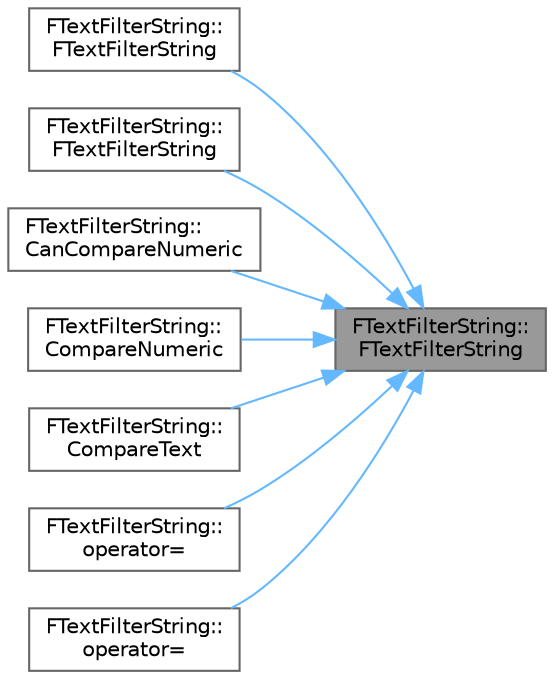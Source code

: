 digraph "FTextFilterString::FTextFilterString"
{
 // INTERACTIVE_SVG=YES
 // LATEX_PDF_SIZE
  bgcolor="transparent";
  edge [fontname=Helvetica,fontsize=10,labelfontname=Helvetica,labelfontsize=10];
  node [fontname=Helvetica,fontsize=10,shape=box,height=0.2,width=0.4];
  rankdir="RL";
  Node1 [id="Node000001",label="FTextFilterString::\lFTextFilterString",height=0.2,width=0.4,color="gray40", fillcolor="grey60", style="filled", fontcolor="black",tooltip="Default constructor."];
  Node1 -> Node2 [id="edge1_Node000001_Node000002",dir="back",color="steelblue1",style="solid",tooltip=" "];
  Node2 [id="Node000002",label="FTextFilterString::\lFTextFilterString",height=0.2,width=0.4,color="grey40", fillcolor="white", style="filled",URL="$d1/d89/classFTextFilterString.html#a728c242d0aa98e15524041589d682a15",tooltip="Move and copy constructors."];
  Node1 -> Node3 [id="edge2_Node000001_Node000003",dir="back",color="steelblue1",style="solid",tooltip=" "];
  Node3 [id="Node000003",label="FTextFilterString::\lFTextFilterString",height=0.2,width=0.4,color="grey40", fillcolor="white", style="filled",URL="$d1/d89/classFTextFilterString.html#a2fcd26b0c1074823e52ec04332b5ebc2",tooltip=" "];
  Node1 -> Node4 [id="edge3_Node000001_Node000004",dir="back",color="steelblue1",style="solid",tooltip=" "];
  Node4 [id="Node000004",label="FTextFilterString::\lCanCompareNumeric",height=0.2,width=0.4,color="grey40", fillcolor="white", style="filled",URL="$d1/d89/classFTextFilterString.html#a72b9721be36f1839cae4da3ac8febfa4",tooltip="Are the two given strings able to be compared numberically?"];
  Node1 -> Node5 [id="edge4_Node000001_Node000005",dir="back",color="steelblue1",style="solid",tooltip=" "];
  Node5 [id="Node000005",label="FTextFilterString::\lCompareNumeric",height=0.2,width=0.4,color="grey40", fillcolor="white", style="filled",URL="$d1/d89/classFTextFilterString.html#ac2e6ee29e3e0730892d5dc9c1a1c166c",tooltip="Compare this string against the other, converting them to numbers and using the comparison operator p..."];
  Node1 -> Node6 [id="edge5_Node000001_Node000006",dir="back",color="steelblue1",style="solid",tooltip=" "];
  Node6 [id="Node000006",label="FTextFilterString::\lCompareText",height=0.2,width=0.4,color="grey40", fillcolor="white", style="filled",URL="$d1/d89/classFTextFilterString.html#ac83d1df1d7c2a1f0484d2e1e01845f94",tooltip="Compare this string against the other, using the text comparison mode provided."];
  Node1 -> Node7 [id="edge6_Node000001_Node000007",dir="back",color="steelblue1",style="solid",tooltip=" "];
  Node7 [id="Node000007",label="FTextFilterString::\loperator=",height=0.2,width=0.4,color="grey40", fillcolor="white", style="filled",URL="$d1/d89/classFTextFilterString.html#a4bdfc6afa12ea1db99e211132539c03c",tooltip="Move and copy assignment."];
  Node1 -> Node8 [id="edge7_Node000001_Node000008",dir="back",color="steelblue1",style="solid",tooltip=" "];
  Node8 [id="Node000008",label="FTextFilterString::\loperator=",height=0.2,width=0.4,color="grey40", fillcolor="white", style="filled",URL="$d1/d89/classFTextFilterString.html#a4d68a38aae092632d077aba7f1275d80",tooltip=" "];
}
